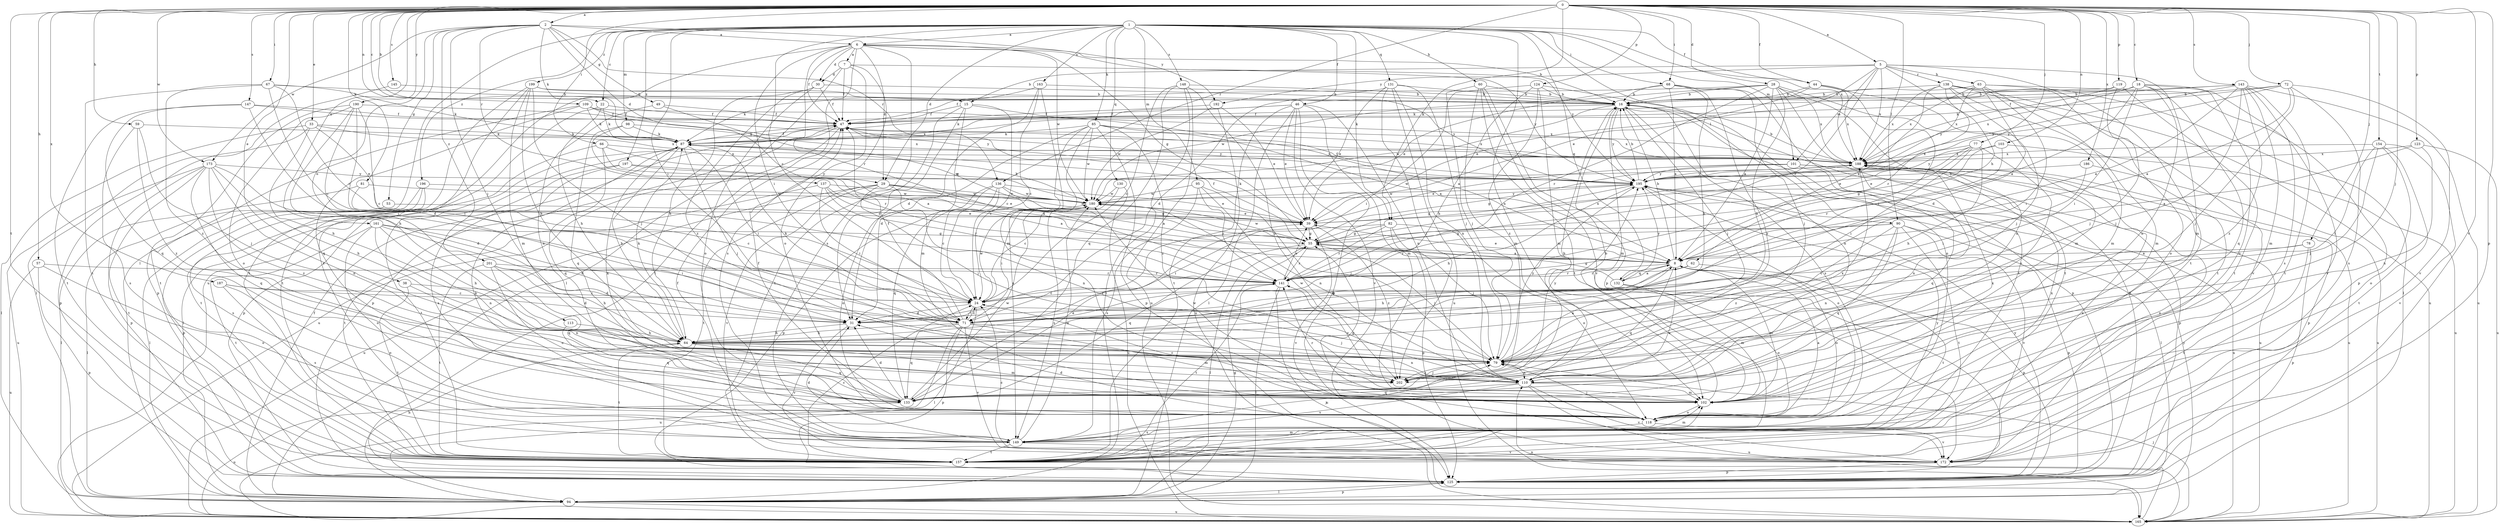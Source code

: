 strict digraph  {
0;
1;
2;
5;
6;
7;
8;
15;
16;
18;
22;
24;
28;
29;
30;
31;
33;
38;
39;
44;
46;
47;
49;
53;
55;
57;
59;
60;
62;
63;
64;
66;
67;
68;
71;
72;
77;
78;
79;
81;
82;
85;
87;
90;
94;
95;
98;
101;
102;
103;
109;
110;
113;
118;
119;
123;
124;
125;
130;
131;
132;
133;
136;
137;
138;
141;
143;
145;
147;
148;
149;
154;
157;
161;
163;
165;
172;
173;
180;
186;
187;
188;
190;
192;
195;
196;
197;
199;
201;
202;
0 -> 2  [label=a];
0 -> 5  [label=a];
0 -> 15  [label=b];
0 -> 18  [label=c];
0 -> 22  [label=c];
0 -> 28  [label=d];
0 -> 33  [label=e];
0 -> 38  [label=e];
0 -> 44  [label=f];
0 -> 57  [label=h];
0 -> 59  [label=h];
0 -> 66  [label=i];
0 -> 67  [label=i];
0 -> 68  [label=i];
0 -> 72  [label=j];
0 -> 77  [label=j];
0 -> 78  [label=j];
0 -> 79  [label=j];
0 -> 81  [label=k];
0 -> 82  [label=k];
0 -> 90  [label=l];
0 -> 103  [label=n];
0 -> 109  [label=n];
0 -> 119  [label=p];
0 -> 123  [label=p];
0 -> 124  [label=p];
0 -> 125  [label=p];
0 -> 136  [label=r];
0 -> 143  [label=s];
0 -> 145  [label=s];
0 -> 147  [label=s];
0 -> 154  [label=t];
0 -> 157  [label=t];
0 -> 161  [label=u];
0 -> 172  [label=v];
0 -> 173  [label=w];
0 -> 186  [label=x];
0 -> 187  [label=x];
0 -> 190  [label=y];
1 -> 6  [label=a];
1 -> 22  [label=c];
1 -> 24  [label=c];
1 -> 29  [label=d];
1 -> 44  [label=f];
1 -> 46  [label=f];
1 -> 60  [label=h];
1 -> 68  [label=i];
1 -> 71  [label=i];
1 -> 82  [label=k];
1 -> 85  [label=k];
1 -> 90  [label=l];
1 -> 94  [label=l];
1 -> 95  [label=m];
1 -> 98  [label=m];
1 -> 101  [label=m];
1 -> 110  [label=n];
1 -> 130  [label=q];
1 -> 131  [label=q];
1 -> 132  [label=q];
1 -> 148  [label=s];
1 -> 163  [label=u];
1 -> 188  [label=x];
1 -> 196  [label=z];
1 -> 197  [label=z];
1 -> 199  [label=z];
2 -> 6  [label=a];
2 -> 29  [label=d];
2 -> 49  [label=g];
2 -> 53  [label=g];
2 -> 79  [label=j];
2 -> 87  [label=k];
2 -> 113  [label=o];
2 -> 136  [label=r];
2 -> 137  [label=r];
2 -> 173  [label=w];
2 -> 192  [label=y];
2 -> 201  [label=z];
5 -> 15  [label=b];
5 -> 39  [label=e];
5 -> 62  [label=h];
5 -> 63  [label=h];
5 -> 101  [label=m];
5 -> 102  [label=m];
5 -> 138  [label=r];
5 -> 141  [label=r];
5 -> 157  [label=t];
5 -> 188  [label=x];
5 -> 192  [label=y];
6 -> 7  [label=a];
6 -> 16  [label=b];
6 -> 29  [label=d];
6 -> 30  [label=d];
6 -> 47  [label=f];
6 -> 55  [label=g];
6 -> 71  [label=i];
6 -> 94  [label=l];
6 -> 141  [label=r];
6 -> 149  [label=s];
6 -> 165  [label=u];
6 -> 180  [label=w];
6 -> 195  [label=y];
7 -> 30  [label=d];
7 -> 47  [label=f];
7 -> 94  [label=l];
7 -> 118  [label=o];
7 -> 149  [label=s];
7 -> 195  [label=y];
8 -> 16  [label=b];
8 -> 39  [label=e];
8 -> 64  [label=h];
8 -> 102  [label=m];
8 -> 118  [label=o];
8 -> 125  [label=p];
8 -> 132  [label=q];
8 -> 133  [label=q];
8 -> 141  [label=r];
15 -> 8  [label=a];
15 -> 24  [label=c];
15 -> 31  [label=d];
15 -> 47  [label=f];
15 -> 102  [label=m];
15 -> 157  [label=t];
16 -> 47  [label=f];
16 -> 79  [label=j];
16 -> 102  [label=m];
16 -> 110  [label=n];
16 -> 125  [label=p];
16 -> 149  [label=s];
16 -> 180  [label=w];
16 -> 195  [label=y];
18 -> 8  [label=a];
18 -> 16  [label=b];
18 -> 71  [label=i];
18 -> 87  [label=k];
18 -> 110  [label=n];
18 -> 118  [label=o];
18 -> 133  [label=q];
18 -> 172  [label=v];
18 -> 188  [label=x];
22 -> 47  [label=f];
22 -> 64  [label=h];
22 -> 87  [label=k];
22 -> 157  [label=t];
24 -> 31  [label=d];
24 -> 71  [label=i];
24 -> 94  [label=l];
24 -> 141  [label=r];
24 -> 180  [label=w];
28 -> 8  [label=a];
28 -> 16  [label=b];
28 -> 47  [label=f];
28 -> 64  [label=h];
28 -> 102  [label=m];
28 -> 110  [label=n];
28 -> 141  [label=r];
28 -> 157  [label=t];
28 -> 180  [label=w];
28 -> 188  [label=x];
29 -> 8  [label=a];
29 -> 39  [label=e];
29 -> 79  [label=j];
29 -> 110  [label=n];
29 -> 157  [label=t];
29 -> 165  [label=u];
29 -> 172  [label=v];
29 -> 180  [label=w];
30 -> 16  [label=b];
30 -> 47  [label=f];
30 -> 64  [label=h];
30 -> 118  [label=o];
30 -> 202  [label=z];
31 -> 64  [label=h];
31 -> 172  [label=v];
33 -> 39  [label=e];
33 -> 64  [label=h];
33 -> 87  [label=k];
33 -> 94  [label=l];
33 -> 125  [label=p];
33 -> 188  [label=x];
38 -> 24  [label=c];
38 -> 110  [label=n];
38 -> 157  [label=t];
39 -> 55  [label=g];
39 -> 87  [label=k];
39 -> 172  [label=v];
39 -> 202  [label=z];
44 -> 16  [label=b];
44 -> 39  [label=e];
44 -> 71  [label=i];
44 -> 102  [label=m];
44 -> 188  [label=x];
46 -> 39  [label=e];
46 -> 47  [label=f];
46 -> 87  [label=k];
46 -> 94  [label=l];
46 -> 102  [label=m];
46 -> 110  [label=n];
46 -> 125  [label=p];
46 -> 157  [label=t];
46 -> 172  [label=v];
47 -> 87  [label=k];
47 -> 125  [label=p];
47 -> 165  [label=u];
47 -> 188  [label=x];
47 -> 195  [label=y];
49 -> 47  [label=f];
49 -> 55  [label=g];
49 -> 110  [label=n];
53 -> 39  [label=e];
53 -> 94  [label=l];
55 -> 8  [label=a];
55 -> 47  [label=f];
55 -> 79  [label=j];
55 -> 94  [label=l];
55 -> 133  [label=q];
55 -> 141  [label=r];
55 -> 180  [label=w];
55 -> 188  [label=x];
57 -> 118  [label=o];
57 -> 125  [label=p];
57 -> 141  [label=r];
57 -> 165  [label=u];
59 -> 79  [label=j];
59 -> 87  [label=k];
59 -> 149  [label=s];
59 -> 202  [label=z];
60 -> 16  [label=b];
60 -> 79  [label=j];
60 -> 102  [label=m];
60 -> 125  [label=p];
60 -> 157  [label=t];
60 -> 172  [label=v];
62 -> 31  [label=d];
62 -> 141  [label=r];
62 -> 157  [label=t];
63 -> 16  [label=b];
63 -> 31  [label=d];
63 -> 71  [label=i];
63 -> 102  [label=m];
63 -> 118  [label=o];
63 -> 125  [label=p];
63 -> 188  [label=x];
63 -> 195  [label=y];
64 -> 79  [label=j];
64 -> 87  [label=k];
64 -> 102  [label=m];
64 -> 110  [label=n];
64 -> 133  [label=q];
64 -> 157  [label=t];
66 -> 8  [label=a];
66 -> 133  [label=q];
66 -> 157  [label=t];
66 -> 180  [label=w];
66 -> 188  [label=x];
67 -> 16  [label=b];
67 -> 24  [label=c];
67 -> 87  [label=k];
67 -> 141  [label=r];
67 -> 157  [label=t];
67 -> 202  [label=z];
68 -> 8  [label=a];
68 -> 16  [label=b];
68 -> 39  [label=e];
68 -> 64  [label=h];
68 -> 79  [label=j];
68 -> 157  [label=t];
68 -> 202  [label=z];
71 -> 24  [label=c];
71 -> 47  [label=f];
71 -> 64  [label=h];
71 -> 79  [label=j];
71 -> 87  [label=k];
71 -> 102  [label=m];
71 -> 125  [label=p];
71 -> 133  [label=q];
71 -> 165  [label=u];
71 -> 172  [label=v];
72 -> 8  [label=a];
72 -> 16  [label=b];
72 -> 79  [label=j];
72 -> 87  [label=k];
72 -> 149  [label=s];
72 -> 172  [label=v];
72 -> 195  [label=y];
77 -> 39  [label=e];
77 -> 55  [label=g];
77 -> 64  [label=h];
77 -> 71  [label=i];
77 -> 110  [label=n];
77 -> 188  [label=x];
77 -> 195  [label=y];
78 -> 8  [label=a];
78 -> 24  [label=c];
78 -> 125  [label=p];
78 -> 157  [label=t];
79 -> 8  [label=a];
79 -> 110  [label=n];
79 -> 180  [label=w];
79 -> 195  [label=y];
79 -> 202  [label=z];
81 -> 24  [label=c];
81 -> 94  [label=l];
81 -> 180  [label=w];
82 -> 55  [label=g];
82 -> 71  [label=i];
82 -> 79  [label=j];
82 -> 118  [label=o];
82 -> 125  [label=p];
82 -> 141  [label=r];
85 -> 8  [label=a];
85 -> 24  [label=c];
85 -> 31  [label=d];
85 -> 87  [label=k];
85 -> 125  [label=p];
85 -> 149  [label=s];
85 -> 180  [label=w];
85 -> 188  [label=x];
85 -> 202  [label=z];
87 -> 47  [label=f];
87 -> 64  [label=h];
87 -> 71  [label=i];
87 -> 79  [label=j];
87 -> 94  [label=l];
87 -> 125  [label=p];
87 -> 188  [label=x];
90 -> 55  [label=g];
90 -> 110  [label=n];
90 -> 125  [label=p];
90 -> 133  [label=q];
90 -> 141  [label=r];
90 -> 157  [label=t];
90 -> 172  [label=v];
90 -> 202  [label=z];
94 -> 47  [label=f];
94 -> 55  [label=g];
94 -> 125  [label=p];
94 -> 165  [label=u];
94 -> 195  [label=y];
95 -> 79  [label=j];
95 -> 110  [label=n];
95 -> 141  [label=r];
95 -> 149  [label=s];
95 -> 180  [label=w];
98 -> 87  [label=k];
98 -> 133  [label=q];
98 -> 141  [label=r];
98 -> 188  [label=x];
101 -> 39  [label=e];
101 -> 55  [label=g];
101 -> 125  [label=p];
101 -> 133  [label=q];
101 -> 165  [label=u];
101 -> 195  [label=y];
102 -> 16  [label=b];
102 -> 24  [label=c];
102 -> 87  [label=k];
102 -> 118  [label=o];
102 -> 141  [label=r];
102 -> 180  [label=w];
102 -> 188  [label=x];
103 -> 39  [label=e];
103 -> 141  [label=r];
103 -> 165  [label=u];
103 -> 188  [label=x];
109 -> 47  [label=f];
109 -> 87  [label=k];
109 -> 133  [label=q];
109 -> 157  [label=t];
109 -> 188  [label=x];
109 -> 195  [label=y];
110 -> 102  [label=m];
110 -> 133  [label=q];
110 -> 149  [label=s];
110 -> 165  [label=u];
110 -> 172  [label=v];
113 -> 64  [label=h];
113 -> 133  [label=q];
118 -> 8  [label=a];
118 -> 31  [label=d];
118 -> 55  [label=g];
118 -> 79  [label=j];
118 -> 149  [label=s];
118 -> 172  [label=v];
118 -> 188  [label=x];
119 -> 16  [label=b];
119 -> 79  [label=j];
119 -> 157  [label=t];
119 -> 188  [label=x];
123 -> 8  [label=a];
123 -> 110  [label=n];
123 -> 165  [label=u];
123 -> 188  [label=x];
124 -> 16  [label=b];
124 -> 64  [label=h];
124 -> 71  [label=i];
124 -> 102  [label=m];
124 -> 118  [label=o];
124 -> 202  [label=z];
125 -> 16  [label=b];
125 -> 64  [label=h];
125 -> 94  [label=l];
125 -> 195  [label=y];
130 -> 24  [label=c];
130 -> 165  [label=u];
130 -> 180  [label=w];
131 -> 16  [label=b];
131 -> 31  [label=d];
131 -> 39  [label=e];
131 -> 79  [label=j];
131 -> 110  [label=n];
131 -> 165  [label=u];
131 -> 202  [label=z];
132 -> 8  [label=a];
132 -> 55  [label=g];
132 -> 102  [label=m];
132 -> 118  [label=o];
132 -> 195  [label=y];
133 -> 8  [label=a];
133 -> 16  [label=b];
133 -> 31  [label=d];
133 -> 39  [label=e];
133 -> 47  [label=f];
133 -> 165  [label=u];
133 -> 180  [label=w];
136 -> 24  [label=c];
136 -> 39  [label=e];
136 -> 55  [label=g];
136 -> 118  [label=o];
136 -> 125  [label=p];
136 -> 133  [label=q];
136 -> 180  [label=w];
137 -> 8  [label=a];
137 -> 39  [label=e];
137 -> 71  [label=i];
137 -> 141  [label=r];
137 -> 157  [label=t];
137 -> 180  [label=w];
138 -> 8  [label=a];
138 -> 16  [label=b];
138 -> 79  [label=j];
138 -> 94  [label=l];
138 -> 141  [label=r];
138 -> 157  [label=t];
138 -> 165  [label=u];
138 -> 172  [label=v];
138 -> 188  [label=x];
141 -> 24  [label=c];
141 -> 39  [label=e];
141 -> 94  [label=l];
141 -> 157  [label=t];
141 -> 165  [label=u];
143 -> 8  [label=a];
143 -> 16  [label=b];
143 -> 47  [label=f];
143 -> 79  [label=j];
143 -> 102  [label=m];
143 -> 149  [label=s];
143 -> 157  [label=t];
143 -> 165  [label=u];
143 -> 195  [label=y];
143 -> 202  [label=z];
145 -> 16  [label=b];
145 -> 94  [label=l];
147 -> 47  [label=f];
147 -> 71  [label=i];
147 -> 133  [label=q];
147 -> 157  [label=t];
147 -> 188  [label=x];
148 -> 16  [label=b];
148 -> 24  [label=c];
148 -> 94  [label=l];
148 -> 133  [label=q];
148 -> 165  [label=u];
148 -> 202  [label=z];
149 -> 31  [label=d];
149 -> 47  [label=f];
149 -> 79  [label=j];
149 -> 87  [label=k];
149 -> 102  [label=m];
149 -> 157  [label=t];
149 -> 172  [label=v];
149 -> 180  [label=w];
154 -> 71  [label=i];
154 -> 79  [label=j];
154 -> 118  [label=o];
154 -> 157  [label=t];
154 -> 172  [label=v];
154 -> 188  [label=x];
157 -> 24  [label=c];
157 -> 102  [label=m];
157 -> 188  [label=x];
157 -> 195  [label=y];
161 -> 31  [label=d];
161 -> 55  [label=g];
161 -> 64  [label=h];
161 -> 71  [label=i];
161 -> 110  [label=n];
161 -> 118  [label=o];
161 -> 157  [label=t];
163 -> 16  [label=b];
163 -> 24  [label=c];
163 -> 31  [label=d];
163 -> 87  [label=k];
163 -> 102  [label=m];
165 -> 79  [label=j];
165 -> 110  [label=n];
172 -> 24  [label=c];
172 -> 125  [label=p];
172 -> 188  [label=x];
173 -> 31  [label=d];
173 -> 64  [label=h];
173 -> 110  [label=n];
173 -> 125  [label=p];
173 -> 133  [label=q];
173 -> 157  [label=t];
173 -> 165  [label=u];
173 -> 195  [label=y];
173 -> 202  [label=z];
180 -> 39  [label=e];
180 -> 71  [label=i];
180 -> 87  [label=k];
180 -> 149  [label=s];
180 -> 195  [label=y];
186 -> 71  [label=i];
186 -> 165  [label=u];
186 -> 195  [label=y];
187 -> 24  [label=c];
187 -> 31  [label=d];
187 -> 118  [label=o];
187 -> 149  [label=s];
188 -> 16  [label=b];
188 -> 110  [label=n];
188 -> 125  [label=p];
188 -> 165  [label=u];
188 -> 180  [label=w];
188 -> 195  [label=y];
190 -> 24  [label=c];
190 -> 31  [label=d];
190 -> 47  [label=f];
190 -> 64  [label=h];
190 -> 71  [label=i];
190 -> 118  [label=o];
190 -> 125  [label=p];
192 -> 39  [label=e];
192 -> 47  [label=f];
192 -> 165  [label=u];
192 -> 180  [label=w];
195 -> 16  [label=b];
195 -> 47  [label=f];
195 -> 55  [label=g];
195 -> 64  [label=h];
195 -> 94  [label=l];
195 -> 118  [label=o];
195 -> 165  [label=u];
195 -> 180  [label=w];
196 -> 94  [label=l];
196 -> 125  [label=p];
196 -> 149  [label=s];
196 -> 180  [label=w];
197 -> 8  [label=a];
197 -> 149  [label=s];
197 -> 157  [label=t];
197 -> 195  [label=y];
199 -> 16  [label=b];
199 -> 64  [label=h];
199 -> 79  [label=j];
199 -> 102  [label=m];
199 -> 149  [label=s];
199 -> 157  [label=t];
199 -> 195  [label=y];
201 -> 31  [label=d];
201 -> 64  [label=h];
201 -> 118  [label=o];
201 -> 133  [label=q];
201 -> 141  [label=r];
201 -> 157  [label=t];
202 -> 79  [label=j];
202 -> 141  [label=r];
202 -> 188  [label=x];
202 -> 195  [label=y];
}

